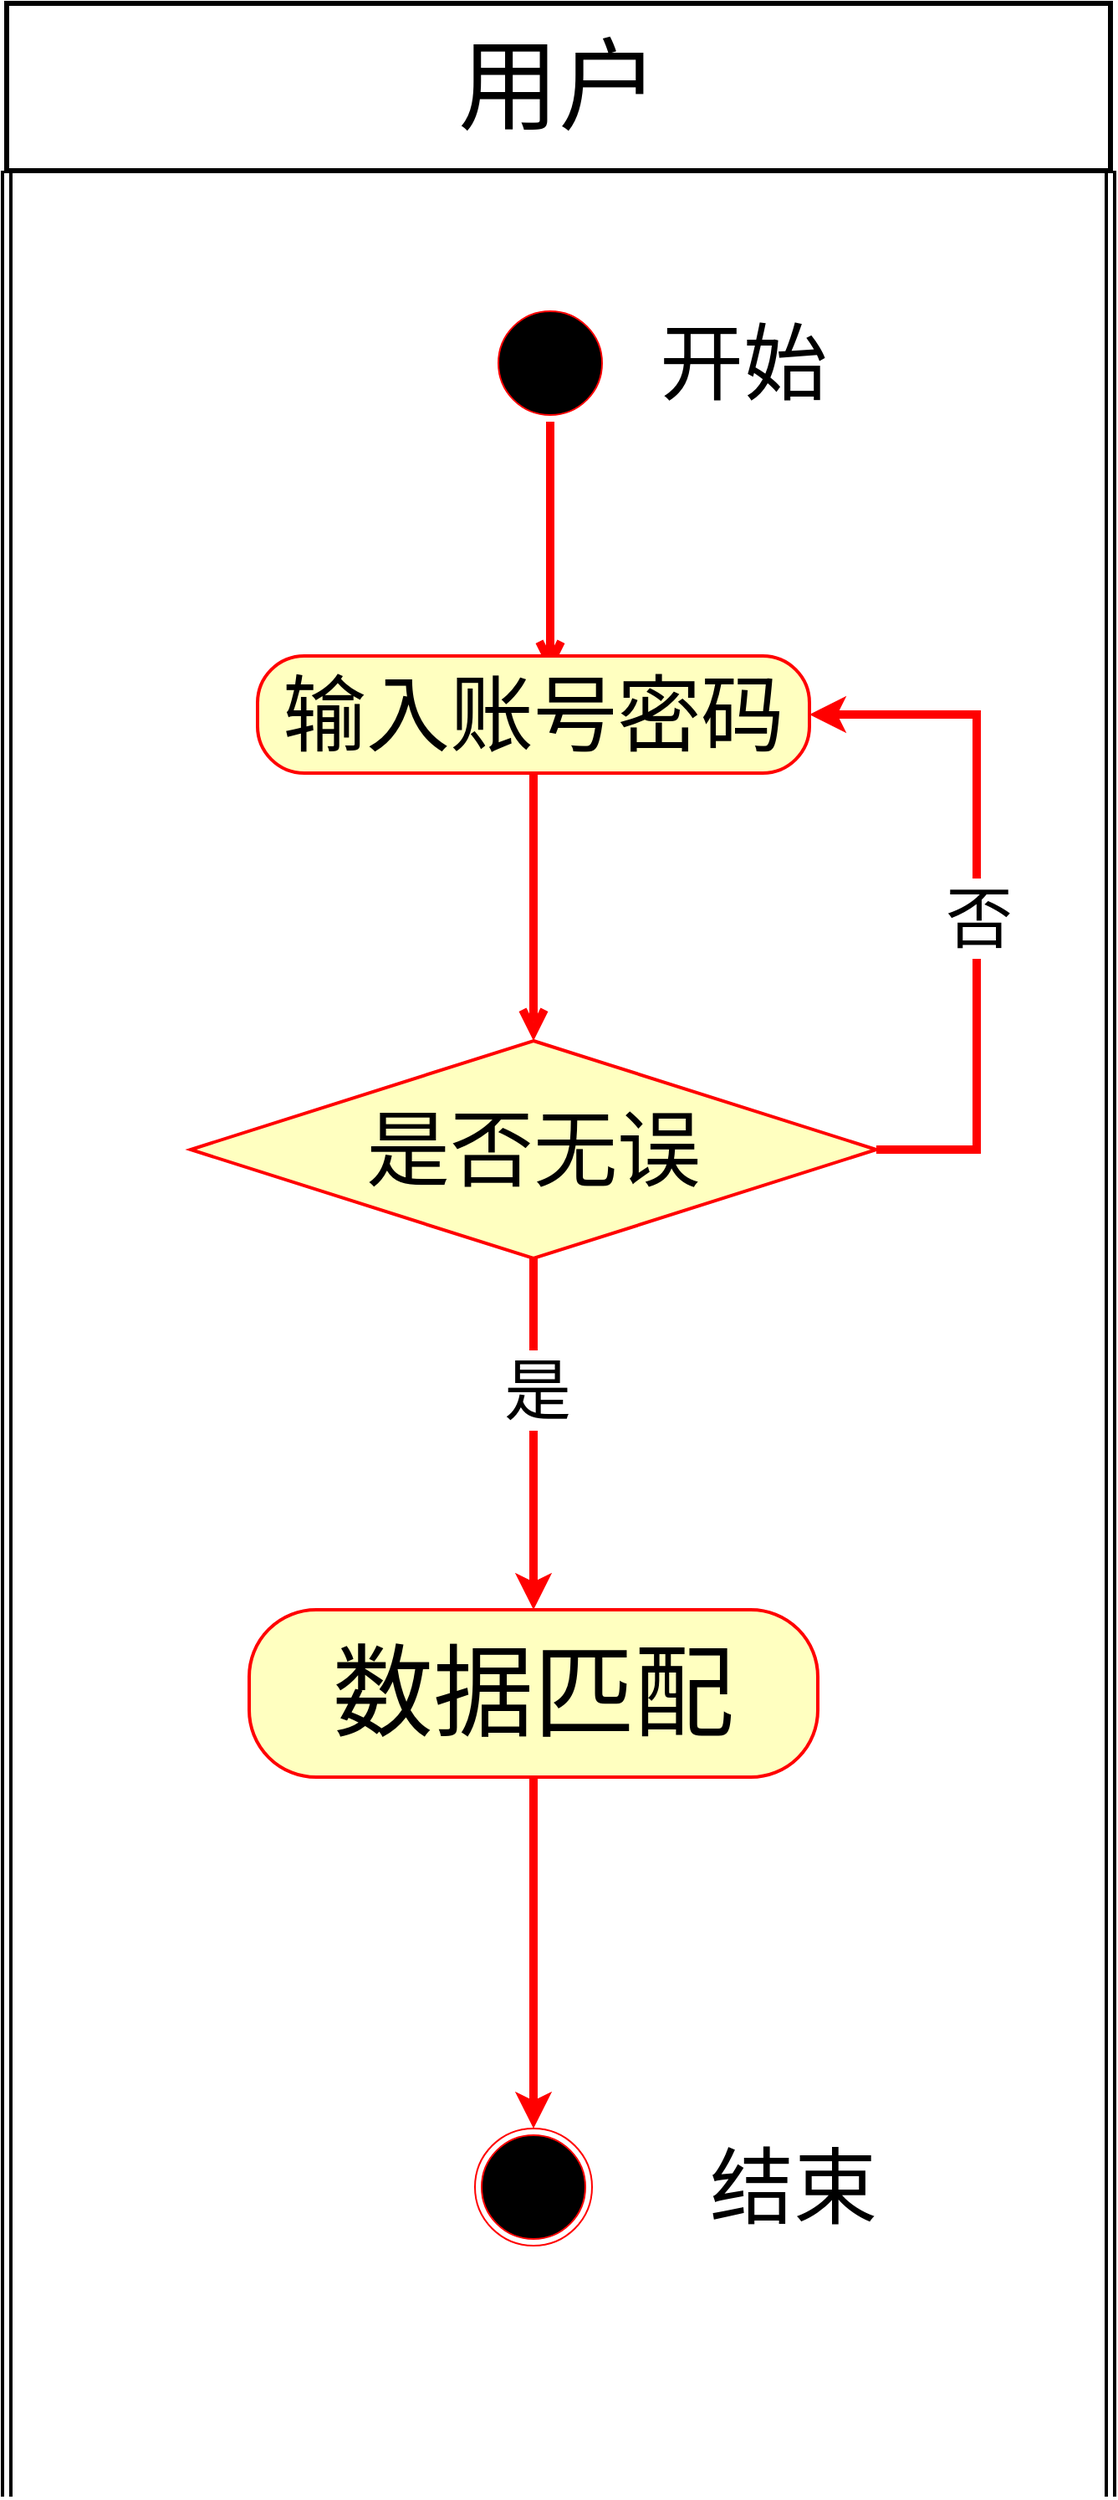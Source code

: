 <mxfile version="24.0.7" type="github">
  <diagram name="第 1 页" id="mR5ox36UCSY_BWb-18im">
    <mxGraphModel dx="4168" dy="2344" grid="1" gridSize="10" guides="1" tooltips="1" connect="1" arrows="1" fold="1" page="1" pageScale="1" pageWidth="1000" pageHeight="1700" math="0" shadow="0">
      <root>
        <mxCell id="0" />
        <mxCell id="1" parent="0" />
        <mxCell id="CG0-PKDct2mmUirEzO0q-8" style="edgeStyle=orthogonalEdgeStyle;rounded=0;orthogonalLoop=1;jettySize=auto;html=1;exitX=0;exitY=1;exitDx=0;exitDy=0;shape=link;strokeWidth=2;" parent="1" source="CG0-PKDct2mmUirEzO0q-2" edge="1">
          <mxGeometry relative="1" as="geometry">
            <mxPoint x="168" y="1620" as="targetPoint" />
          </mxGeometry>
        </mxCell>
        <mxCell id="s3uSCzlpkZkZoPqw9FH8-3" style="edgeStyle=orthogonalEdgeStyle;rounded=0;orthogonalLoop=1;jettySize=auto;html=1;exitX=1;exitY=1;exitDx=0;exitDy=0;shape=link;strokeWidth=2;" edge="1" parent="1" source="CG0-PKDct2mmUirEzO0q-2">
          <mxGeometry relative="1" as="geometry">
            <mxPoint x="828" y="1620" as="targetPoint" />
          </mxGeometry>
        </mxCell>
        <mxCell id="CG0-PKDct2mmUirEzO0q-2" value="用户" style="html=1;whiteSpace=wrap;strokeWidth=3;fontSize=60;" parent="1" vertex="1">
          <mxGeometry x="168" y="130" width="660" height="100" as="geometry" />
        </mxCell>
        <mxCell id="CG0-PKDct2mmUirEzO0q-11" value="" style="ellipse;html=1;shape=startState;fillColor=#000000;strokeColor=#ff0000;" parent="1" vertex="1">
          <mxGeometry x="458" y="310" width="70" height="70" as="geometry" />
        </mxCell>
        <mxCell id="CG0-PKDct2mmUirEzO0q-12" value="" style="edgeStyle=orthogonalEdgeStyle;html=1;verticalAlign=bottom;endArrow=open;endSize=8;strokeColor=#ff0000;rounded=0;strokeWidth=5;" parent="1" source="CG0-PKDct2mmUirEzO0q-11" edge="1">
          <mxGeometry relative="1" as="geometry">
            <mxPoint x="493" y="530" as="targetPoint" />
          </mxGeometry>
        </mxCell>
        <mxCell id="CG0-PKDct2mmUirEzO0q-13" value="开始" style="text;html=1;align=center;verticalAlign=middle;resizable=0;points=[];autosize=1;strokeColor=none;fillColor=none;fontSize=50;" parent="1" vertex="1">
          <mxGeometry x="548" y="310" width="120" height="70" as="geometry" />
        </mxCell>
        <mxCell id="CG0-PKDct2mmUirEzO0q-14" value="&lt;font style=&quot;font-size: 50px;&quot;&gt;输入账号密码&lt;/font&gt;" style="rounded=1;whiteSpace=wrap;html=1;arcSize=40;fontColor=#000000;fillColor=#ffffc0;strokeColor=#ff0000;strokeWidth=2;" parent="1" vertex="1">
          <mxGeometry x="318" y="520" width="330" height="70" as="geometry" />
        </mxCell>
        <mxCell id="CG0-PKDct2mmUirEzO0q-15" value="" style="edgeStyle=orthogonalEdgeStyle;html=1;verticalAlign=bottom;endArrow=open;endSize=8;strokeColor=#ff0000;rounded=0;strokeWidth=5;" parent="1" source="CG0-PKDct2mmUirEzO0q-14" target="CG0-PKDct2mmUirEzO0q-19" edge="1">
          <mxGeometry relative="1" as="geometry">
            <mxPoint x="483" y="720" as="targetPoint" />
          </mxGeometry>
        </mxCell>
        <mxCell id="CG0-PKDct2mmUirEzO0q-24" style="edgeStyle=orthogonalEdgeStyle;rounded=0;orthogonalLoop=1;jettySize=auto;html=1;exitX=1;exitY=0.5;exitDx=0;exitDy=0;entryX=1;entryY=0.5;entryDx=0;entryDy=0;strokeWidth=5;strokeColor=#FF0000;fontSize=50;" parent="1" source="CG0-PKDct2mmUirEzO0q-19" target="CG0-PKDct2mmUirEzO0q-14" edge="1">
          <mxGeometry relative="1" as="geometry">
            <Array as="points">
              <mxPoint x="748" y="815" />
              <mxPoint x="748" y="555" />
            </Array>
          </mxGeometry>
        </mxCell>
        <mxCell id="CG0-PKDct2mmUirEzO0q-25" value="否" style="edgeLabel;html=1;align=center;verticalAlign=middle;resizable=0;points=[];fontSize=40;" parent="CG0-PKDct2mmUirEzO0q-24" vertex="1" connectable="0">
          <mxGeometry x="-0.046" y="-1" relative="1" as="geometry">
            <mxPoint y="1" as="offset" />
          </mxGeometry>
        </mxCell>
        <mxCell id="CG0-PKDct2mmUirEzO0q-31" style="edgeStyle=orthogonalEdgeStyle;rounded=0;orthogonalLoop=1;jettySize=auto;html=1;exitX=0.5;exitY=1;exitDx=0;exitDy=0;entryX=0.5;entryY=0;entryDx=0;entryDy=0;strokeWidth=5;strokeColor=#FF0000;" parent="1" source="CG0-PKDct2mmUirEzO0q-19" target="CG0-PKDct2mmUirEzO0q-28" edge="1">
          <mxGeometry relative="1" as="geometry" />
        </mxCell>
        <mxCell id="CG0-PKDct2mmUirEzO0q-32" value="是" style="edgeLabel;html=1;align=center;verticalAlign=middle;resizable=0;points=[];fontSize=40;" parent="CG0-PKDct2mmUirEzO0q-31" vertex="1" connectable="0">
          <mxGeometry x="-0.262" y="1" relative="1" as="geometry">
            <mxPoint x="1" as="offset" />
          </mxGeometry>
        </mxCell>
        <mxCell id="CG0-PKDct2mmUirEzO0q-19" value="是否无误" style="rhombus;whiteSpace=wrap;html=1;fontColor=#000000;fillColor=#ffffc0;strokeColor=#ff0000;fontSize=50;strokeWidth=2;" parent="1" vertex="1">
          <mxGeometry x="278" y="750" width="410" height="130" as="geometry" />
        </mxCell>
        <mxCell id="CG0-PKDct2mmUirEzO0q-34" style="edgeStyle=orthogonalEdgeStyle;rounded=0;orthogonalLoop=1;jettySize=auto;html=1;exitX=0.5;exitY=1;exitDx=0;exitDy=0;entryX=0.5;entryY=0;entryDx=0;entryDy=0;strokeWidth=5;strokeColor=#FF0000;" parent="1" source="CG0-PKDct2mmUirEzO0q-28" target="CG0-PKDct2mmUirEzO0q-33" edge="1">
          <mxGeometry relative="1" as="geometry" />
        </mxCell>
        <mxCell id="CG0-PKDct2mmUirEzO0q-28" value="数据匹配" style="rounded=1;whiteSpace=wrap;html=1;arcSize=40;fontColor=#000000;fillColor=#ffffc0;strokeColor=#ff0000;fontSize=60;strokeWidth=2;" parent="1" vertex="1">
          <mxGeometry x="313" y="1090" width="340" height="100" as="geometry" />
        </mxCell>
        <mxCell id="CG0-PKDct2mmUirEzO0q-33" value="" style="ellipse;html=1;shape=endState;fillColor=#000000;strokeColor=#ff0000;" parent="1" vertex="1">
          <mxGeometry x="448" y="1400" width="70" height="70" as="geometry" />
        </mxCell>
        <mxCell id="CG0-PKDct2mmUirEzO0q-35" value="结束" style="text;html=1;align=center;verticalAlign=middle;resizable=0;points=[];autosize=1;strokeColor=none;fillColor=none;fontSize=50;" parent="1" vertex="1">
          <mxGeometry x="578" y="1400" width="120" height="70" as="geometry" />
        </mxCell>
      </root>
    </mxGraphModel>
  </diagram>
</mxfile>
